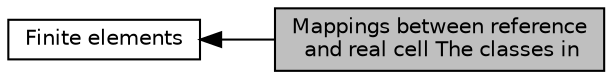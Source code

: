 digraph "Mappings between reference and real cell The classes in"
{
  edge [fontname="Helvetica",fontsize="10",labelfontname="Helvetica",labelfontsize="10"];
  node [fontname="Helvetica",fontsize="10",shape=box];
  rankdir=LR;
  Node2 [label="Finite elements",height=0.2,width=0.4,color="black", fillcolor="white", style="filled",URL="$group__feall.html",tooltip="All classes related to shape functions and to access to shape functions. This concerns the actual val..."];
  Node1 [label="Mappings between reference\l and real cell The classes in",height=0.2,width=0.4,color="black", fillcolor="grey75", style="filled", fontcolor="black",tooltip="this module are used to map from unit coordinates to the coordinates of a cell in real cell...."];
  Node2->Node1 [shape=plaintext, dir="back", style="solid"];
}
